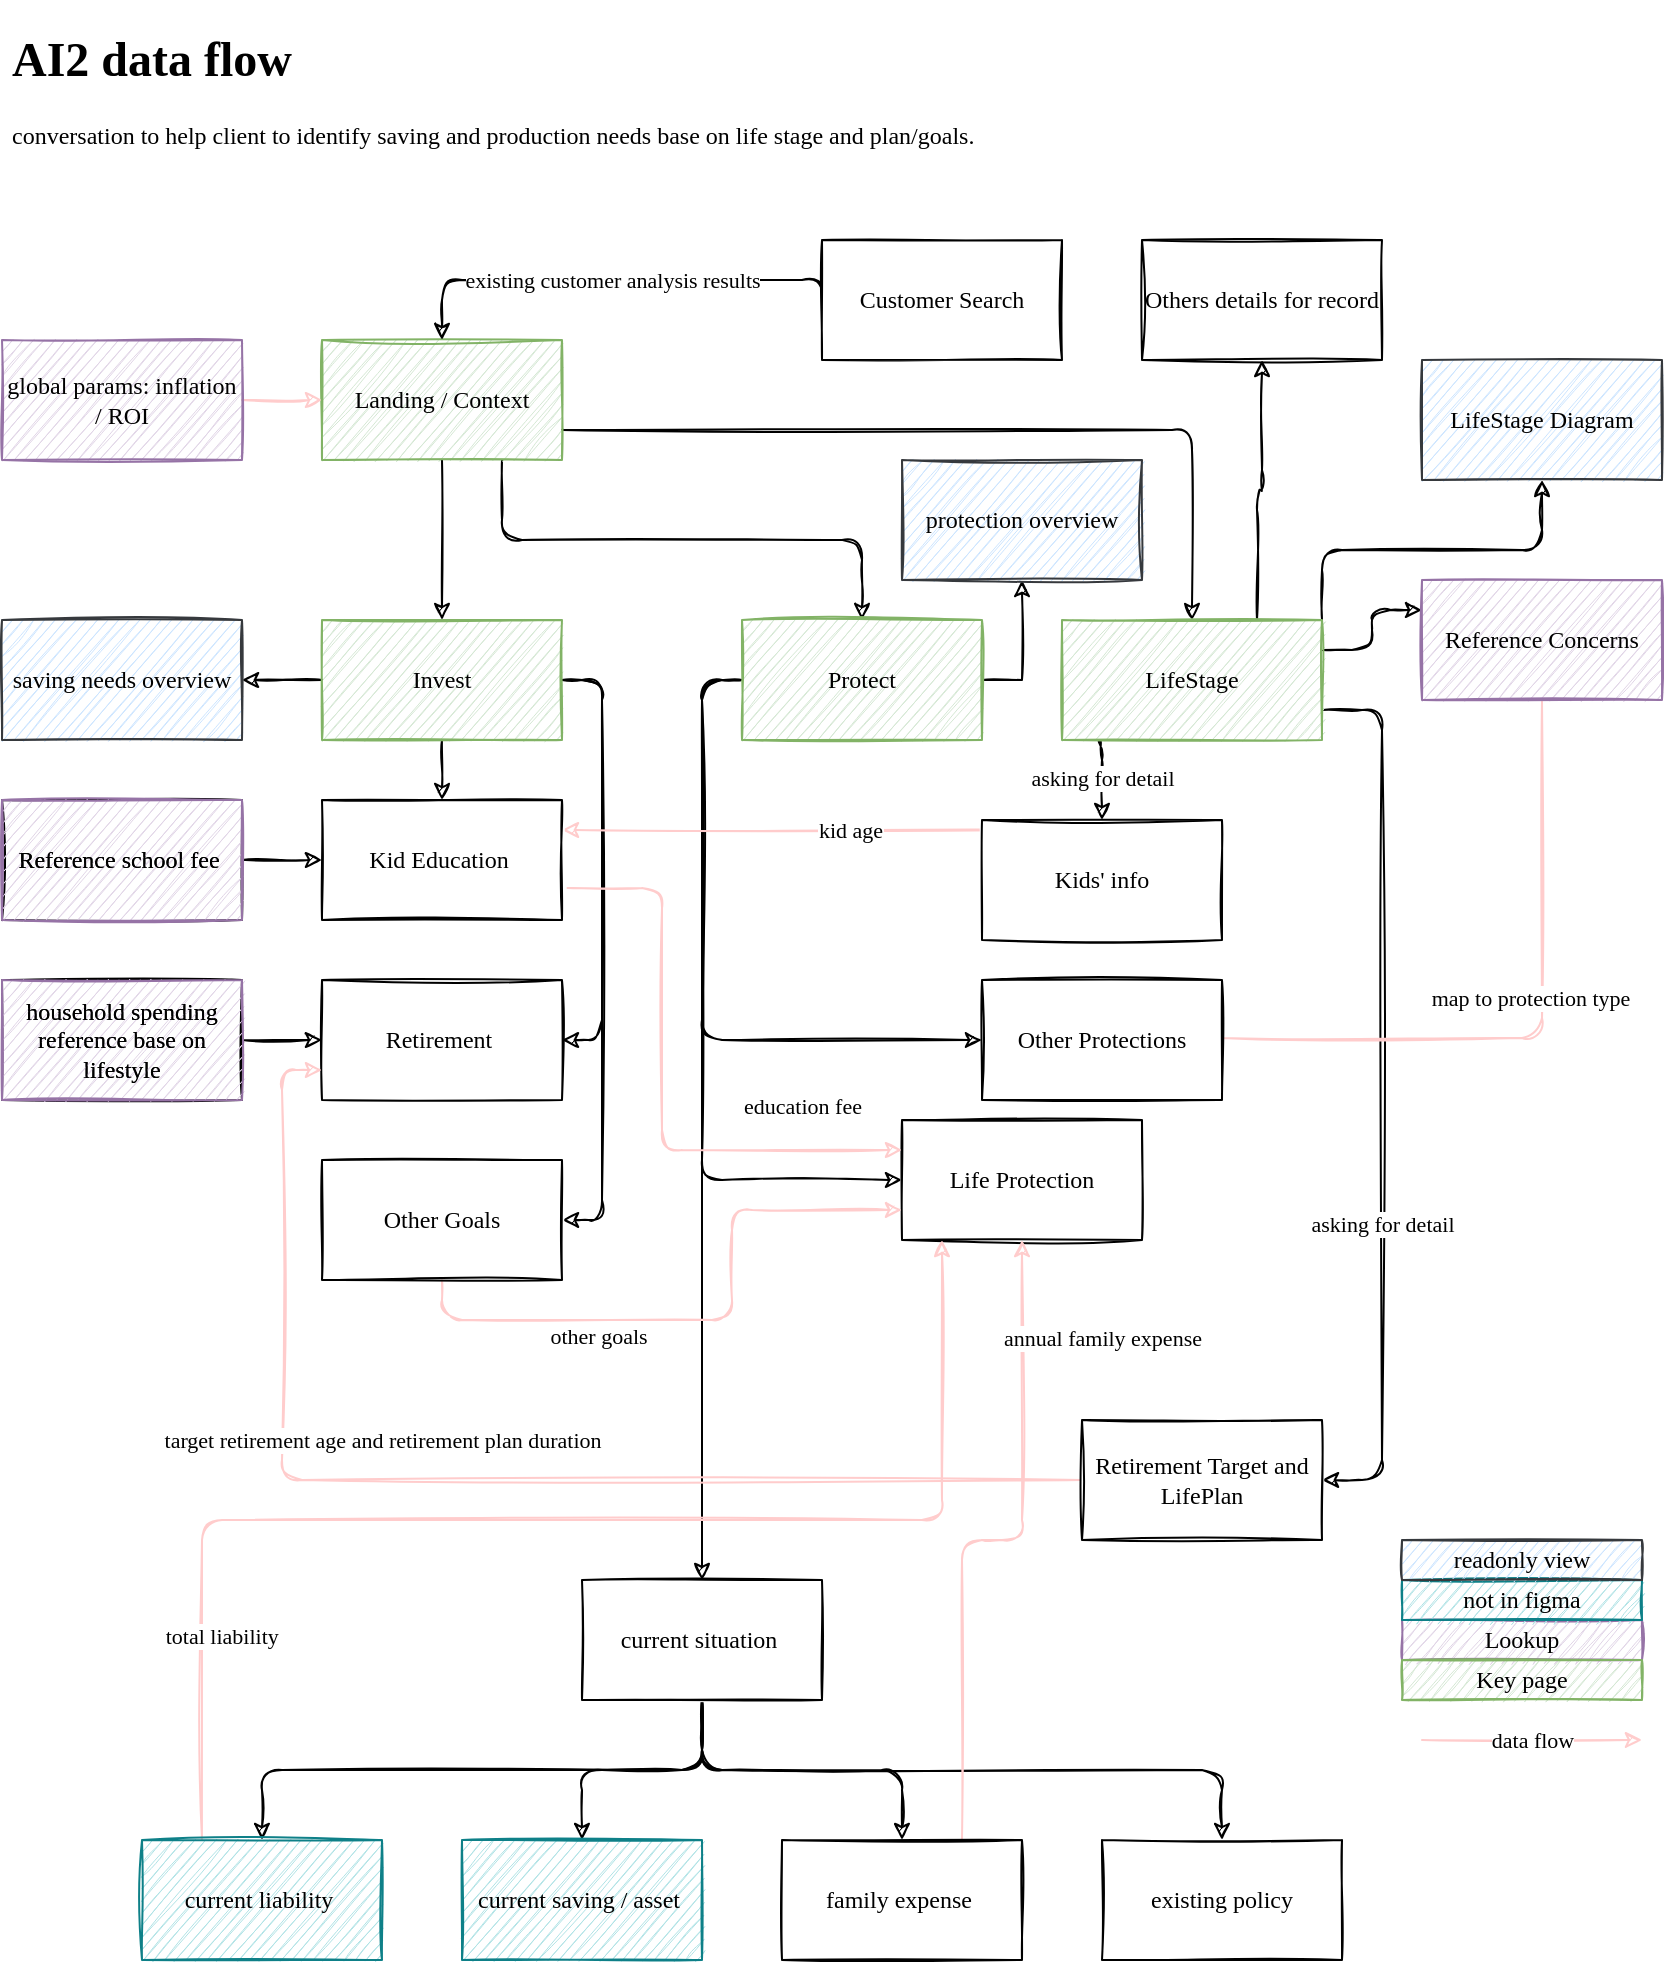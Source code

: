 <mxfile version="13.7.6" type="github">
  <diagram id="EWSqnJioqDDeJ6R7m2_B" name="Data Flow">
    <mxGraphModel dx="900" dy="685" grid="1" gridSize="10" guides="1" tooltips="1" connect="1" arrows="1" fold="1" page="1" pageScale="1" pageWidth="850" pageHeight="1100" math="0" shadow="0">
      <root>
        <mxCell id="0" />
        <mxCell id="1" parent="0" />
        <mxCell id="O3FAnGdFtzIONOLhY2R--17" style="edgeStyle=orthogonalEdgeStyle;orthogonalLoop=1;jettySize=auto;html=1;exitX=0.5;exitY=1;exitDx=0;exitDy=0;entryX=0.5;entryY=0;entryDx=0;entryDy=0;fontFamily=Verdana;sketch=1;" parent="1" source="O3FAnGdFtzIONOLhY2R--1" target="O3FAnGdFtzIONOLhY2R--2" edge="1">
          <mxGeometry relative="1" as="geometry" />
        </mxCell>
        <mxCell id="O3FAnGdFtzIONOLhY2R--18" style="edgeStyle=orthogonalEdgeStyle;orthogonalLoop=1;jettySize=auto;html=1;exitX=0.75;exitY=1;exitDx=0;exitDy=0;fontFamily=Verdana;sketch=1;" parent="1" source="O3FAnGdFtzIONOLhY2R--1" target="O3FAnGdFtzIONOLhY2R--4" edge="1">
          <mxGeometry relative="1" as="geometry" />
        </mxCell>
        <mxCell id="O3FAnGdFtzIONOLhY2R--19" style="edgeStyle=orthogonalEdgeStyle;orthogonalLoop=1;jettySize=auto;html=1;exitX=1;exitY=0.75;exitDx=0;exitDy=0;entryX=0.5;entryY=0;entryDx=0;entryDy=0;fontFamily=Verdana;sketch=1;" parent="1" source="O3FAnGdFtzIONOLhY2R--1" target="O3FAnGdFtzIONOLhY2R--5" edge="1">
          <mxGeometry relative="1" as="geometry" />
        </mxCell>
        <mxCell id="O3FAnGdFtzIONOLhY2R--1" value="Landing / Context" style="whiteSpace=wrap;html=1;fontFamily=Verdana;fillColor=#d5e8d4;strokeColor=#82b366;sketch=1;" parent="1" vertex="1">
          <mxGeometry x="170" y="170" width="120" height="60" as="geometry" />
        </mxCell>
        <mxCell id="O3FAnGdFtzIONOLhY2R--29" style="edgeStyle=orthogonalEdgeStyle;orthogonalLoop=1;jettySize=auto;html=1;exitX=1;exitY=0.5;exitDx=0;exitDy=0;entryX=1;entryY=0.5;entryDx=0;entryDy=0;fontFamily=Verdana;sketch=1;" parent="1" source="O3FAnGdFtzIONOLhY2R--2" target="O3FAnGdFtzIONOLhY2R--12" edge="1">
          <mxGeometry relative="1" as="geometry" />
        </mxCell>
        <mxCell id="O3FAnGdFtzIONOLhY2R--30" style="edgeStyle=orthogonalEdgeStyle;orthogonalLoop=1;jettySize=auto;html=1;exitX=1;exitY=0.5;exitDx=0;exitDy=0;entryX=1;entryY=0.5;entryDx=0;entryDy=0;fontFamily=Verdana;sketch=1;" parent="1" source="O3FAnGdFtzIONOLhY2R--2" target="O3FAnGdFtzIONOLhY2R--13" edge="1">
          <mxGeometry relative="1" as="geometry" />
        </mxCell>
        <mxCell id="RtNHBDS2QIgpiVo3VP4l-43" style="edgeStyle=orthogonalEdgeStyle;rounded=0;sketch=1;orthogonalLoop=1;jettySize=auto;html=1;exitX=0.5;exitY=1;exitDx=0;exitDy=0;entryX=0.5;entryY=0;entryDx=0;entryDy=0;strokeColor=#000000;fillColor=#FFCCCC;fontFamily=Verdana;" edge="1" parent="1" source="O3FAnGdFtzIONOLhY2R--2" target="O3FAnGdFtzIONOLhY2R--11">
          <mxGeometry relative="1" as="geometry" />
        </mxCell>
        <mxCell id="RtNHBDS2QIgpiVo3VP4l-45" style="edgeStyle=orthogonalEdgeStyle;rounded=0;sketch=1;orthogonalLoop=1;jettySize=auto;html=1;exitX=0;exitY=0.5;exitDx=0;exitDy=0;entryX=1;entryY=0.5;entryDx=0;entryDy=0;strokeColor=#000000;fillColor=#FFCCCC;fontFamily=Verdana;" edge="1" parent="1" source="O3FAnGdFtzIONOLhY2R--2" target="RtNHBDS2QIgpiVo3VP4l-44">
          <mxGeometry relative="1" as="geometry" />
        </mxCell>
        <mxCell id="O3FAnGdFtzIONOLhY2R--2" value="Invest" style="whiteSpace=wrap;html=1;fontFamily=Verdana;fillColor=#d5e8d4;strokeColor=#82b366;sketch=1;" parent="1" vertex="1">
          <mxGeometry x="170" y="310" width="120" height="60" as="geometry" />
        </mxCell>
        <mxCell id="O3FAnGdFtzIONOLhY2R--31" value="existing customer analysis results" style="edgeStyle=orthogonalEdgeStyle;orthogonalLoop=1;jettySize=auto;html=1;exitX=0;exitY=0.5;exitDx=0;exitDy=0;entryX=0.5;entryY=0;entryDx=0;entryDy=0;fontFamily=Verdana;sketch=1;" parent="1" source="O3FAnGdFtzIONOLhY2R--3" target="O3FAnGdFtzIONOLhY2R--1" edge="1">
          <mxGeometry relative="1" as="geometry">
            <Array as="points">
              <mxPoint x="230" y="140" />
            </Array>
          </mxGeometry>
        </mxCell>
        <mxCell id="O3FAnGdFtzIONOLhY2R--3" value="Customer Search" style="whiteSpace=wrap;html=1;fontFamily=Verdana;sketch=1;" parent="1" vertex="1">
          <mxGeometry x="420" y="120" width="120" height="60" as="geometry" />
        </mxCell>
        <mxCell id="O3FAnGdFtzIONOLhY2R--32" style="edgeStyle=orthogonalEdgeStyle;orthogonalLoop=1;jettySize=auto;html=1;exitX=0;exitY=0.5;exitDx=0;exitDy=0;entryX=0.5;entryY=0;entryDx=0;entryDy=0;fontFamily=Verdana;sketch=1;" parent="1" source="O3FAnGdFtzIONOLhY2R--4" target="O3FAnGdFtzIONOLhY2R--8" edge="1">
          <mxGeometry relative="1" as="geometry" />
        </mxCell>
        <mxCell id="O3FAnGdFtzIONOLhY2R--33" style="edgeStyle=orthogonalEdgeStyle;orthogonalLoop=1;jettySize=auto;html=1;exitX=0;exitY=0.5;exitDx=0;exitDy=0;entryX=0;entryY=0.5;entryDx=0;entryDy=0;fontFamily=Verdana;sketch=1;" parent="1" source="O3FAnGdFtzIONOLhY2R--4" target="O3FAnGdFtzIONOLhY2R--9" edge="1">
          <mxGeometry relative="1" as="geometry" />
        </mxCell>
        <mxCell id="O3FAnGdFtzIONOLhY2R--34" style="edgeStyle=orthogonalEdgeStyle;orthogonalLoop=1;jettySize=auto;html=1;exitX=0;exitY=0.5;exitDx=0;exitDy=0;entryX=0;entryY=0.5;entryDx=0;entryDy=0;fontFamily=Verdana;sketch=1;" parent="1" source="O3FAnGdFtzIONOLhY2R--4" target="O3FAnGdFtzIONOLhY2R--10" edge="1">
          <mxGeometry relative="1" as="geometry" />
        </mxCell>
        <mxCell id="RtNHBDS2QIgpiVo3VP4l-47" style="edgeStyle=orthogonalEdgeStyle;rounded=0;sketch=1;orthogonalLoop=1;jettySize=auto;html=1;exitX=1;exitY=0.5;exitDx=0;exitDy=0;strokeColor=#000000;fillColor=#FFCCCC;fontFamily=Verdana;" edge="1" parent="1" source="O3FAnGdFtzIONOLhY2R--4" target="RtNHBDS2QIgpiVo3VP4l-46">
          <mxGeometry relative="1" as="geometry" />
        </mxCell>
        <mxCell id="O3FAnGdFtzIONOLhY2R--4" value="Protect" style="whiteSpace=wrap;html=1;fontFamily=Verdana;fillColor=#d5e8d4;strokeColor=#82b366;sketch=1;" parent="1" vertex="1">
          <mxGeometry x="380" y="310" width="120" height="60" as="geometry" />
        </mxCell>
        <mxCell id="O3FAnGdFtzIONOLhY2R--22" style="edgeStyle=orthogonalEdgeStyle;orthogonalLoop=1;jettySize=auto;html=1;exitX=1;exitY=0.25;exitDx=0;exitDy=0;entryX=0;entryY=0.25;entryDx=0;entryDy=0;fontFamily=Verdana;sketch=1;" parent="1" source="O3FAnGdFtzIONOLhY2R--5" target="O3FAnGdFtzIONOLhY2R--7" edge="1">
          <mxGeometry relative="1" as="geometry" />
        </mxCell>
        <mxCell id="O3FAnGdFtzIONOLhY2R--36" value="asking for detail" style="edgeStyle=orthogonalEdgeStyle;orthogonalLoop=1;jettySize=auto;html=1;exitX=0.131;exitY=1;exitDx=0;exitDy=0;fontFamily=Verdana;sketch=1;exitPerimeter=0;" parent="1" source="O3FAnGdFtzIONOLhY2R--5" target="O3FAnGdFtzIONOLhY2R--6" edge="1">
          <mxGeometry relative="1" as="geometry">
            <Array as="points">
              <mxPoint x="560" y="370" />
            </Array>
          </mxGeometry>
        </mxCell>
        <mxCell id="O3FAnGdFtzIONOLhY2R--37" value="asking for detail" style="edgeStyle=orthogonalEdgeStyle;orthogonalLoop=1;jettySize=auto;html=1;exitX=1;exitY=0.75;exitDx=0;exitDy=0;entryX=1;entryY=0.5;entryDx=0;entryDy=0;fontFamily=Verdana;sketch=1;" parent="1" source="O3FAnGdFtzIONOLhY2R--5" target="O3FAnGdFtzIONOLhY2R--35" edge="1">
          <mxGeometry x="0.291" relative="1" as="geometry">
            <Array as="points">
              <mxPoint x="700" y="355" />
              <mxPoint x="700" y="740" />
            </Array>
            <mxPoint as="offset" />
          </mxGeometry>
        </mxCell>
        <mxCell id="RtNHBDS2QIgpiVo3VP4l-9" style="edgeStyle=orthogonalEdgeStyle;orthogonalLoop=1;jettySize=auto;html=1;exitX=0.75;exitY=0;exitDx=0;exitDy=0;entryX=0.5;entryY=1;entryDx=0;entryDy=0;strokeColor=#000000;fillColor=#FFCCCC;fontFamily=Verdana;sketch=1;" edge="1" parent="1" source="O3FAnGdFtzIONOLhY2R--5" target="RtNHBDS2QIgpiVo3VP4l-8">
          <mxGeometry relative="1" as="geometry" />
        </mxCell>
        <mxCell id="RtNHBDS2QIgpiVo3VP4l-11" style="edgeStyle=orthogonalEdgeStyle;orthogonalLoop=1;jettySize=auto;html=1;exitX=1;exitY=0;exitDx=0;exitDy=0;entryX=0.5;entryY=1;entryDx=0;entryDy=0;strokeColor=#000000;fillColor=#FFCCCC;fontFamily=Verdana;sketch=1;" edge="1" parent="1" source="O3FAnGdFtzIONOLhY2R--5" target="RtNHBDS2QIgpiVo3VP4l-10">
          <mxGeometry relative="1" as="geometry" />
        </mxCell>
        <mxCell id="O3FAnGdFtzIONOLhY2R--5" value="LifeStage" style="whiteSpace=wrap;html=1;fontFamily=Verdana;fillColor=#d5e8d4;strokeColor=#82b366;sketch=1;" parent="1" vertex="1">
          <mxGeometry x="540" y="310" width="130" height="60" as="geometry" />
        </mxCell>
        <mxCell id="O3FAnGdFtzIONOLhY2R--39" style="edgeStyle=orthogonalEdgeStyle;orthogonalLoop=1;jettySize=auto;html=1;exitX=0;exitY=0.5;exitDx=0;exitDy=0;entryX=1;entryY=0.25;entryDx=0;entryDy=0;strokeColor=#FFCCCC;fontFamily=Verdana;sketch=1;" parent="1" source="O3FAnGdFtzIONOLhY2R--6" target="O3FAnGdFtzIONOLhY2R--11" edge="1">
          <mxGeometry relative="1" as="geometry">
            <Array as="points">
              <mxPoint x="540" y="415" />
            </Array>
          </mxGeometry>
        </mxCell>
        <mxCell id="O3FAnGdFtzIONOLhY2R--40" value="kid age" style="edgeLabel;html=1;align=center;verticalAlign=middle;resizable=0;points=[];fontFamily=Verdana;sketch=1;" parent="O3FAnGdFtzIONOLhY2R--39" vertex="1" connectable="0">
          <mxGeometry x="0.085" relative="1" as="geometry">
            <mxPoint as="offset" />
          </mxGeometry>
        </mxCell>
        <mxCell id="O3FAnGdFtzIONOLhY2R--6" value="Kids&#39; info" style="whiteSpace=wrap;html=1;fontFamily=Verdana;sketch=1;" parent="1" vertex="1">
          <mxGeometry x="500" y="410" width="120" height="60" as="geometry" />
        </mxCell>
        <mxCell id="RtNHBDS2QIgpiVo3VP4l-1" style="edgeStyle=orthogonalEdgeStyle;orthogonalLoop=1;jettySize=auto;html=1;exitX=0.5;exitY=1;exitDx=0;exitDy=0;fillColor=#FFCCCC;strokeColor=#FFCCCC;fontFamily=Verdana;entryX=1;entryY=0.25;entryDx=0;entryDy=0;sketch=1;" edge="1" parent="1" source="O3FAnGdFtzIONOLhY2R--7" target="O3FAnGdFtzIONOLhY2R--10">
          <mxGeometry relative="1" as="geometry">
            <mxPoint x="570" y="640" as="targetPoint" />
            <Array as="points">
              <mxPoint x="780" y="519" />
              <mxPoint x="610" y="519" />
            </Array>
          </mxGeometry>
        </mxCell>
        <mxCell id="RtNHBDS2QIgpiVo3VP4l-3" value="map to protection type" style="edgeLabel;html=1;align=center;verticalAlign=middle;resizable=0;points=[];fontFamily=Verdana;sketch=1;" vertex="1" connectable="0" parent="RtNHBDS2QIgpiVo3VP4l-1">
          <mxGeometry x="-0.033" y="-2" relative="1" as="geometry">
            <mxPoint y="-18" as="offset" />
          </mxGeometry>
        </mxCell>
        <mxCell id="O3FAnGdFtzIONOLhY2R--7" value="Reference Concerns" style="whiteSpace=wrap;html=1;fontFamily=Verdana;fillColor=#e1d5e7;strokeColor=#9673a6;sketch=1;" parent="1" vertex="1">
          <mxGeometry x="720" y="290" width="120" height="60" as="geometry" />
        </mxCell>
        <mxCell id="RtNHBDS2QIgpiVo3VP4l-15" style="edgeStyle=orthogonalEdgeStyle;orthogonalLoop=1;jettySize=auto;html=1;exitX=0.5;exitY=1;exitDx=0;exitDy=0;entryX=0.5;entryY=0;entryDx=0;entryDy=0;strokeColor=#000000;fillColor=#FFCCCC;fontFamily=Verdana;sketch=1;" edge="1" parent="1" source="O3FAnGdFtzIONOLhY2R--8" target="RtNHBDS2QIgpiVo3VP4l-12">
          <mxGeometry relative="1" as="geometry" />
        </mxCell>
        <mxCell id="RtNHBDS2QIgpiVo3VP4l-16" style="edgeStyle=orthogonalEdgeStyle;orthogonalLoop=1;jettySize=auto;html=1;exitX=0.5;exitY=1;exitDx=0;exitDy=0;strokeColor=#000000;fillColor=#FFCCCC;fontFamily=Verdana;sketch=1;" edge="1" parent="1" source="O3FAnGdFtzIONOLhY2R--8" target="RtNHBDS2QIgpiVo3VP4l-13">
          <mxGeometry relative="1" as="geometry" />
        </mxCell>
        <mxCell id="RtNHBDS2QIgpiVo3VP4l-18" style="edgeStyle=orthogonalEdgeStyle;orthogonalLoop=1;jettySize=auto;html=1;exitX=0.5;exitY=1;exitDx=0;exitDy=0;entryX=0.5;entryY=0;entryDx=0;entryDy=0;strokeColor=#000000;fillColor=#FFCCCC;fontFamily=Verdana;sketch=1;" edge="1" parent="1" source="O3FAnGdFtzIONOLhY2R--8" target="RtNHBDS2QIgpiVo3VP4l-17">
          <mxGeometry relative="1" as="geometry" />
        </mxCell>
        <mxCell id="RtNHBDS2QIgpiVo3VP4l-20" style="edgeStyle=orthogonalEdgeStyle;orthogonalLoop=1;jettySize=auto;html=1;exitX=0.5;exitY=1;exitDx=0;exitDy=0;entryX=0.5;entryY=0;entryDx=0;entryDy=0;strokeColor=#000000;fillColor=#FFCCCC;fontFamily=Verdana;sketch=1;" edge="1" parent="1" source="O3FAnGdFtzIONOLhY2R--8" target="RtNHBDS2QIgpiVo3VP4l-19">
          <mxGeometry relative="1" as="geometry" />
        </mxCell>
        <mxCell id="O3FAnGdFtzIONOLhY2R--8" value="current situation&amp;nbsp;" style="whiteSpace=wrap;html=1;fontFamily=Verdana;sketch=1;" parent="1" vertex="1">
          <mxGeometry x="300" y="790" width="120" height="60" as="geometry" />
        </mxCell>
        <mxCell id="O3FAnGdFtzIONOLhY2R--9" value="Life Protection" style="whiteSpace=wrap;html=1;fontFamily=Verdana;sketch=1;" parent="1" vertex="1">
          <mxGeometry x="460" y="560" width="120" height="60" as="geometry" />
        </mxCell>
        <mxCell id="O3FAnGdFtzIONOLhY2R--10" value="Other Protections" style="whiteSpace=wrap;html=1;fontFamily=Verdana;sketch=1;" parent="1" vertex="1">
          <mxGeometry x="500" y="490" width="120" height="60" as="geometry" />
        </mxCell>
        <mxCell id="RtNHBDS2QIgpiVo3VP4l-33" style="edgeStyle=orthogonalEdgeStyle;orthogonalLoop=1;jettySize=auto;html=1;exitX=1.023;exitY=0.733;exitDx=0;exitDy=0;strokeColor=#FFCCCC;fillColor=#FFCCCC;fontFamily=Verdana;exitPerimeter=0;sketch=1;entryX=0;entryY=0.25;entryDx=0;entryDy=0;" edge="1" parent="1" source="O3FAnGdFtzIONOLhY2R--11" target="O3FAnGdFtzIONOLhY2R--9">
          <mxGeometry relative="1" as="geometry">
            <mxPoint x="450" y="585" as="targetPoint" />
            <Array as="points">
              <mxPoint x="340" y="444" />
              <mxPoint x="340" y="575" />
            </Array>
          </mxGeometry>
        </mxCell>
        <mxCell id="RtNHBDS2QIgpiVo3VP4l-34" value="education fee" style="edgeLabel;html=1;align=center;verticalAlign=middle;resizable=0;points=[];fontFamily=Verdana;sketch=1;" vertex="1" connectable="0" parent="RtNHBDS2QIgpiVo3VP4l-33">
          <mxGeometry x="-0.036" y="-3" relative="1" as="geometry">
            <mxPoint x="73" y="12.24" as="offset" />
          </mxGeometry>
        </mxCell>
        <mxCell id="O3FAnGdFtzIONOLhY2R--11" value="Kid Education&amp;nbsp;" style="whiteSpace=wrap;html=1;fontFamily=Verdana;sketch=1;" parent="1" vertex="1">
          <mxGeometry x="170" y="400" width="120" height="60" as="geometry" />
        </mxCell>
        <mxCell id="O3FAnGdFtzIONOLhY2R--12" value="Retirement&amp;nbsp;" style="whiteSpace=wrap;html=1;fontFamily=Verdana;sketch=1;" parent="1" vertex="1">
          <mxGeometry x="170" y="490" width="120" height="60" as="geometry" />
        </mxCell>
        <mxCell id="RtNHBDS2QIgpiVo3VP4l-35" style="edgeStyle=orthogonalEdgeStyle;orthogonalLoop=1;jettySize=auto;html=1;exitX=0.5;exitY=1;exitDx=0;exitDy=0;entryX=0;entryY=0.75;entryDx=0;entryDy=0;strokeColor=#FFCCCC;fillColor=#FFCCCC;fontFamily=Verdana;sketch=1;" edge="1" parent="1" source="O3FAnGdFtzIONOLhY2R--13" target="O3FAnGdFtzIONOLhY2R--9">
          <mxGeometry relative="1" as="geometry" />
        </mxCell>
        <mxCell id="RtNHBDS2QIgpiVo3VP4l-36" value="other goals" style="edgeLabel;html=1;align=center;verticalAlign=middle;resizable=0;points=[];fontFamily=Verdana;sketch=1;" vertex="1" connectable="0" parent="RtNHBDS2QIgpiVo3VP4l-35">
          <mxGeometry x="0.116" y="3" relative="1" as="geometry">
            <mxPoint x="-63.83" y="13" as="offset" />
          </mxGeometry>
        </mxCell>
        <mxCell id="O3FAnGdFtzIONOLhY2R--13" value="Other Goals" style="whiteSpace=wrap;html=1;fontFamily=Verdana;sketch=1;" parent="1" vertex="1">
          <mxGeometry x="170" y="580" width="120" height="60" as="geometry" />
        </mxCell>
        <mxCell id="O3FAnGdFtzIONOLhY2R--24" style="edgeStyle=orthogonalEdgeStyle;orthogonalLoop=1;jettySize=auto;html=1;exitX=1;exitY=0.5;exitDx=0;exitDy=0;entryX=0;entryY=0.5;entryDx=0;entryDy=0;fontFamily=Verdana;sketch=1;" parent="1" source="O3FAnGdFtzIONOLhY2R--15" target="O3FAnGdFtzIONOLhY2R--11" edge="1">
          <mxGeometry relative="1" as="geometry" />
        </mxCell>
        <mxCell id="O3FAnGdFtzIONOLhY2R--15" value="Reference school fee&amp;nbsp;" style="whiteSpace=wrap;html=1;fontFamily=Verdana;sketch=1;" parent="1" vertex="1">
          <mxGeometry x="10" y="400" width="120" height="60" as="geometry" />
        </mxCell>
        <mxCell id="O3FAnGdFtzIONOLhY2R--25" style="edgeStyle=orthogonalEdgeStyle;orthogonalLoop=1;jettySize=auto;html=1;exitX=1;exitY=0.5;exitDx=0;exitDy=0;entryX=0;entryY=0.5;entryDx=0;entryDy=0;fontFamily=Verdana;sketch=1;" parent="1" source="O3FAnGdFtzIONOLhY2R--16" target="O3FAnGdFtzIONOLhY2R--12" edge="1">
          <mxGeometry relative="1" as="geometry" />
        </mxCell>
        <mxCell id="O3FAnGdFtzIONOLhY2R--16" value="household spending reference base on lifestyle" style="whiteSpace=wrap;html=1;fontFamily=Verdana;sketch=1;" parent="1" vertex="1">
          <mxGeometry x="10" y="490" width="120" height="60" as="geometry" />
        </mxCell>
        <mxCell id="O3FAnGdFtzIONOLhY2R--38" style="edgeStyle=orthogonalEdgeStyle;orthogonalLoop=1;jettySize=auto;html=1;exitX=0;exitY=0.5;exitDx=0;exitDy=0;entryX=0;entryY=0.75;entryDx=0;entryDy=0;fillColor=#FFCC99;strokeColor=#FFCCCC;fontFamily=Verdana;sketch=1;" parent="1" source="O3FAnGdFtzIONOLhY2R--35" target="O3FAnGdFtzIONOLhY2R--12" edge="1">
          <mxGeometry relative="1" as="geometry" />
        </mxCell>
        <mxCell id="O3FAnGdFtzIONOLhY2R--41" value="target retirement age and retirement plan duration" style="edgeLabel;html=1;align=center;verticalAlign=middle;resizable=0;points=[];fontFamily=Verdana;sketch=1;" parent="O3FAnGdFtzIONOLhY2R--38" vertex="1" connectable="0">
          <mxGeometry x="-0.256" y="2" relative="1" as="geometry">
            <mxPoint x="-117.5" y="-22" as="offset" />
          </mxGeometry>
        </mxCell>
        <mxCell id="O3FAnGdFtzIONOLhY2R--35" value="Retirement Target and LifePlan" style="whiteSpace=wrap;html=1;fontFamily=Verdana;sketch=1;" parent="1" vertex="1">
          <mxGeometry x="550" y="710" width="120" height="60" as="geometry" />
        </mxCell>
        <mxCell id="RtNHBDS2QIgpiVo3VP4l-6" style="edgeStyle=orthogonalEdgeStyle;orthogonalLoop=1;jettySize=auto;html=1;exitX=1;exitY=0.5;exitDx=0;exitDy=0;strokeColor=#FFCCCC;fillColor=#FFCCCC;fontFamily=Verdana;sketch=1;" edge="1" parent="1" source="RtNHBDS2QIgpiVo3VP4l-5" target="O3FAnGdFtzIONOLhY2R--1">
          <mxGeometry relative="1" as="geometry" />
        </mxCell>
        <mxCell id="RtNHBDS2QIgpiVo3VP4l-5" value="global params: inflation / ROI" style="whiteSpace=wrap;html=1;fontFamily=Verdana;fillColor=#e1d5e7;strokeColor=#9673a6;sketch=1;" vertex="1" parent="1">
          <mxGeometry x="10" y="170" width="120" height="60" as="geometry" />
        </mxCell>
        <mxCell id="RtNHBDS2QIgpiVo3VP4l-8" value="Others details for record" style="whiteSpace=wrap;html=1;fontFamily=Verdana;sketch=1;" vertex="1" parent="1">
          <mxGeometry x="580" y="120" width="120" height="60" as="geometry" />
        </mxCell>
        <mxCell id="RtNHBDS2QIgpiVo3VP4l-10" value="LifeStage Diagram" style="whiteSpace=wrap;html=1;fontFamily=Verdana;sketch=1;fillColor=#cce5ff;strokeColor=#36393d;" vertex="1" parent="1">
          <mxGeometry x="720" y="180" width="120" height="60" as="geometry" />
        </mxCell>
        <mxCell id="RtNHBDS2QIgpiVo3VP4l-12" value="existing policy" style="whiteSpace=wrap;html=1;fontFamily=Verdana;sketch=1;" vertex="1" parent="1">
          <mxGeometry x="560" y="920" width="120" height="60" as="geometry" />
        </mxCell>
        <mxCell id="RtNHBDS2QIgpiVo3VP4l-37" style="edgeStyle=orthogonalEdgeStyle;orthogonalLoop=1;jettySize=auto;html=1;exitX=0.75;exitY=0;exitDx=0;exitDy=0;entryX=0.5;entryY=1;entryDx=0;entryDy=0;strokeColor=#FFCCCC;fillColor=#FFCCCC;fontFamily=Verdana;sketch=1;" edge="1" parent="1" source="RtNHBDS2QIgpiVo3VP4l-13" target="O3FAnGdFtzIONOLhY2R--9">
          <mxGeometry relative="1" as="geometry" />
        </mxCell>
        <mxCell id="RtNHBDS2QIgpiVo3VP4l-38" value="annual family expense" style="edgeLabel;html=1;align=center;verticalAlign=middle;resizable=0;points=[];fontFamily=Verdana;sketch=1;" vertex="1" connectable="0" parent="RtNHBDS2QIgpiVo3VP4l-37">
          <mxGeometry x="0.702" y="1" relative="1" as="geometry">
            <mxPoint x="41" as="offset" />
          </mxGeometry>
        </mxCell>
        <mxCell id="RtNHBDS2QIgpiVo3VP4l-13" value="family expense&amp;nbsp;" style="whiteSpace=wrap;html=1;fontFamily=Verdana;sketch=1;" vertex="1" parent="1">
          <mxGeometry x="400" y="920" width="120" height="60" as="geometry" />
        </mxCell>
        <mxCell id="RtNHBDS2QIgpiVo3VP4l-17" value="current saving / asset&amp;nbsp;" style="whiteSpace=wrap;html=1;fontFamily=Verdana;fillColor=#b0e3e6;strokeColor=#0e8088;sketch=1;" vertex="1" parent="1">
          <mxGeometry x="240" y="920" width="120" height="60" as="geometry" />
        </mxCell>
        <mxCell id="RtNHBDS2QIgpiVo3VP4l-40" style="edgeStyle=orthogonalEdgeStyle;orthogonalLoop=1;jettySize=auto;html=1;exitX=0.25;exitY=0;exitDx=0;exitDy=0;strokeColor=#FFCCCC;fillColor=#FFCCCC;fontFamily=Verdana;sketch=1;" edge="1" parent="1" source="RtNHBDS2QIgpiVo3VP4l-19">
          <mxGeometry relative="1" as="geometry">
            <mxPoint x="480" y="620" as="targetPoint" />
            <Array as="points">
              <mxPoint x="110" y="760" />
              <mxPoint x="480" y="760" />
              <mxPoint x="480" y="620" />
            </Array>
          </mxGeometry>
        </mxCell>
        <mxCell id="RtNHBDS2QIgpiVo3VP4l-41" value="total liability&amp;nbsp;" style="edgeLabel;html=1;align=center;verticalAlign=middle;resizable=0;points=[];fontFamily=Verdana;sketch=1;" vertex="1" connectable="0" parent="RtNHBDS2QIgpiVo3VP4l-40">
          <mxGeometry x="-0.491" y="-58" relative="1" as="geometry">
            <mxPoint as="offset" />
          </mxGeometry>
        </mxCell>
        <mxCell id="RtNHBDS2QIgpiVo3VP4l-19" value="current liability&amp;nbsp;" style="whiteSpace=wrap;html=1;fontFamily=Verdana;fillColor=#b0e3e6;strokeColor=#0e8088;sketch=1;" vertex="1" parent="1">
          <mxGeometry x="80" y="920" width="120" height="60" as="geometry" />
        </mxCell>
        <mxCell id="RtNHBDS2QIgpiVo3VP4l-21" value="Reference school fee&amp;nbsp;" style="whiteSpace=wrap;html=1;fontFamily=Verdana;fillColor=#e1d5e7;strokeColor=#9673a6;sketch=1;" vertex="1" parent="1">
          <mxGeometry x="10" y="400" width="120" height="60" as="geometry" />
        </mxCell>
        <mxCell id="RtNHBDS2QIgpiVo3VP4l-22" value="household spending reference base on lifestyle" style="whiteSpace=wrap;html=1;fontFamily=Verdana;fillColor=#e1d5e7;strokeColor=#9673a6;sketch=1;" vertex="1" parent="1">
          <mxGeometry x="10" y="490" width="120" height="60" as="geometry" />
        </mxCell>
        <mxCell id="RtNHBDS2QIgpiVo3VP4l-25" value="Lookup" style="whiteSpace=wrap;html=1;fontFamily=Verdana;fillColor=#e1d5e7;strokeColor=#9673a6;sketch=1;" vertex="1" parent="1">
          <mxGeometry x="710" y="810" width="120" height="20" as="geometry" />
        </mxCell>
        <mxCell id="RtNHBDS2QIgpiVo3VP4l-26" value="Key page" style="whiteSpace=wrap;html=1;fontFamily=Verdana;fillColor=#d5e8d4;strokeColor=#82b366;sketch=1;" vertex="1" parent="1">
          <mxGeometry x="710" y="830" width="120" height="20" as="geometry" />
        </mxCell>
        <mxCell id="RtNHBDS2QIgpiVo3VP4l-27" value="data flow" style="endArrow=classic;html=1;strokeColor=#FFCCCC;fillColor=#FFCCCC;fontFamily=Verdana;sketch=1;" edge="1" parent="1">
          <mxGeometry width="50" height="50" relative="1" as="geometry">
            <mxPoint x="720" y="870" as="sourcePoint" />
            <mxPoint x="830" y="870" as="targetPoint" />
          </mxGeometry>
        </mxCell>
        <mxCell id="RtNHBDS2QIgpiVo3VP4l-30" value="not in figma" style="whiteSpace=wrap;html=1;fontFamily=Verdana;fillColor=#b0e3e6;strokeColor=#0e8088;sketch=1;" vertex="1" parent="1">
          <mxGeometry x="710" y="790" width="120" height="20" as="geometry" />
        </mxCell>
        <mxCell id="RtNHBDS2QIgpiVo3VP4l-44" value="saving needs overview" style="rounded=0;whiteSpace=wrap;html=1;sketch=1;fontFamily=Verdana;fillColor=#cce5ff;strokeColor=#36393d;" vertex="1" parent="1">
          <mxGeometry x="10" y="310" width="120" height="60" as="geometry" />
        </mxCell>
        <mxCell id="RtNHBDS2QIgpiVo3VP4l-46" value="protection overview" style="rounded=0;whiteSpace=wrap;html=1;sketch=1;fontFamily=Verdana;fillColor=#cce5ff;strokeColor=#36393d;" vertex="1" parent="1">
          <mxGeometry x="460" y="230" width="120" height="60" as="geometry" />
        </mxCell>
        <mxCell id="RtNHBDS2QIgpiVo3VP4l-48" value="readonly view" style="rounded=0;whiteSpace=wrap;html=1;sketch=1;fontFamily=Verdana;fillColor=#cce5ff;strokeColor=#36393d;" vertex="1" parent="1">
          <mxGeometry x="710" y="770" width="120" height="20" as="geometry" />
        </mxCell>
        <mxCell id="RtNHBDS2QIgpiVo3VP4l-50" value="&lt;h1&gt;AI2 data flow&lt;/h1&gt;&lt;div&gt;conversation to help client to identify saving and production needs base on life stage and plan/goals.&lt;/div&gt;" style="text;html=1;strokeColor=none;fillColor=none;spacing=5;spacingTop=-20;whiteSpace=wrap;overflow=hidden;rounded=0;sketch=1;fontFamily=Verdana;" vertex="1" parent="1">
          <mxGeometry x="10" y="10" width="780" height="120" as="geometry" />
        </mxCell>
      </root>
    </mxGraphModel>
  </diagram>
</mxfile>

